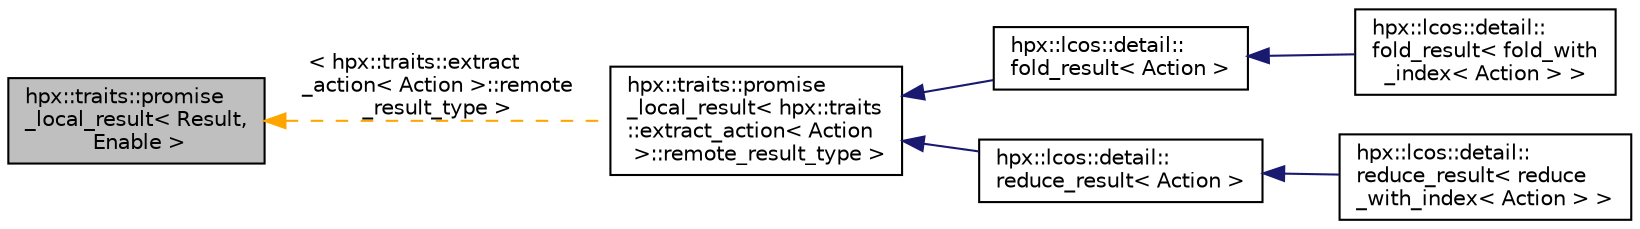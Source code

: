 digraph "hpx::traits::promise_local_result&lt; Result, Enable &gt;"
{
  edge [fontname="Helvetica",fontsize="10",labelfontname="Helvetica",labelfontsize="10"];
  node [fontname="Helvetica",fontsize="10",shape=record];
  rankdir="LR";
  Node0 [label="hpx::traits::promise\l_local_result\< Result,\l Enable \>",height=0.2,width=0.4,color="black", fillcolor="grey75", style="filled", fontcolor="black"];
  Node0 -> Node1 [dir="back",color="orange",fontsize="10",style="dashed",label=" \< hpx::traits::extract\l_action\< Action \>::remote\l_result_type \>" ,fontname="Helvetica"];
  Node1 [label="hpx::traits::promise\l_local_result\< hpx::traits\l::extract_action\< Action\l \>::remote_result_type \>",height=0.2,width=0.4,color="black", fillcolor="white", style="filled",URL="$dc/df3/structhpx_1_1traits_1_1promise__local__result.html"];
  Node1 -> Node2 [dir="back",color="midnightblue",fontsize="10",style="solid",fontname="Helvetica"];
  Node2 [label="hpx::lcos::detail::\lfold_result\< Action \>",height=0.2,width=0.4,color="black", fillcolor="white", style="filled",URL="$dd/d03/structhpx_1_1lcos_1_1detail_1_1fold__result.html"];
  Node2 -> Node3 [dir="back",color="midnightblue",fontsize="10",style="solid",fontname="Helvetica"];
  Node3 [label="hpx::lcos::detail::\lfold_result\< fold_with\l_index\< Action \> \>",height=0.2,width=0.4,color="black", fillcolor="white", style="filled",URL="$de/d9e/structhpx_1_1lcos_1_1detail_1_1fold__result_3_01fold__with__index_3_01_action_01_4_01_4.html"];
  Node1 -> Node4 [dir="back",color="midnightblue",fontsize="10",style="solid",fontname="Helvetica"];
  Node4 [label="hpx::lcos::detail::\lreduce_result\< Action \>",height=0.2,width=0.4,color="black", fillcolor="white", style="filled",URL="$df/df5/structhpx_1_1lcos_1_1detail_1_1reduce__result.html"];
  Node4 -> Node5 [dir="back",color="midnightblue",fontsize="10",style="solid",fontname="Helvetica"];
  Node5 [label="hpx::lcos::detail::\lreduce_result\< reduce\l_with_index\< Action \> \>",height=0.2,width=0.4,color="black", fillcolor="white", style="filled",URL="$d2/df3/structhpx_1_1lcos_1_1detail_1_1reduce__result_3_01reduce__with__index_3_01_action_01_4_01_4.html"];
}
